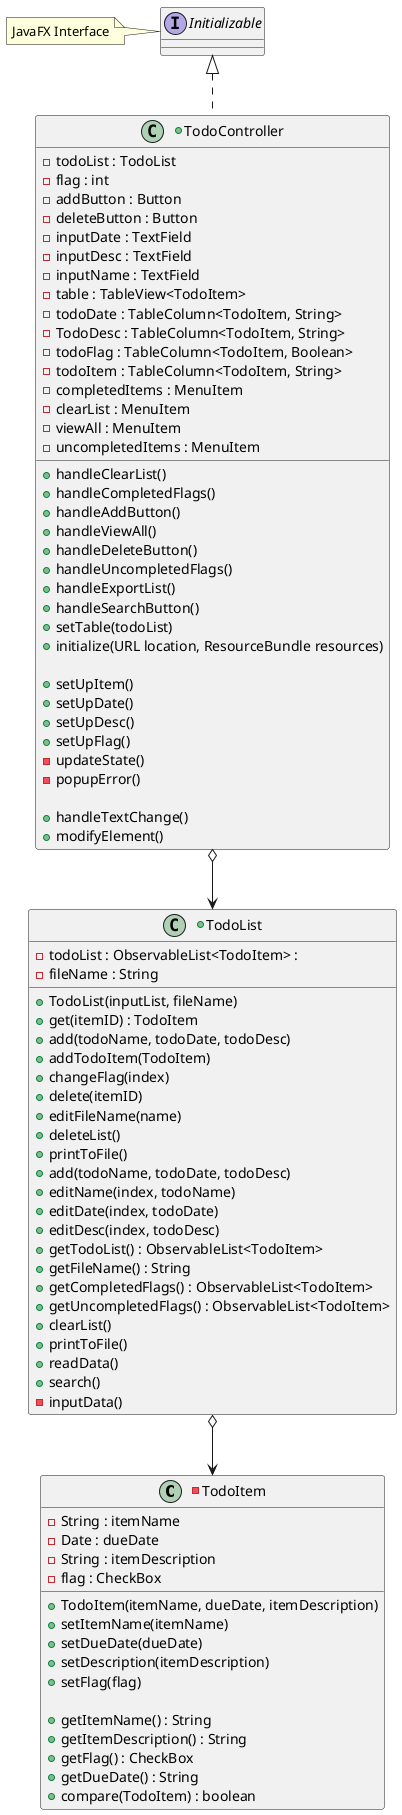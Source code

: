 @startuml
'https://plantuml.com/class-diagram

-class TodoItem {
    -String : itemName
    -Date : dueDate
    -String : itemDescription
    -flag : CheckBox
    +TodoItem(itemName, dueDate, itemDescription)
    +setItemName(itemName)
    +setDueDate(dueDate)
    +setDescription(itemDescription)
    +setFlag(flag)

    +getItemName() : String
    +getItemDescription() : String
    +getFlag() : CheckBox
    +getDueDate() : String
    +compare(TodoItem) : boolean
}
  TodoList o--> TodoItem
  TodoController o--> TodoList


+class TodoList {
    -todoList : ObservableList<TodoItem> :
    -fileName : String

    +TodoList(inputList, fileName)
    +get(itemID) : TodoItem
    +add(todoName, todoDate, todoDesc)
    +addTodoItem(TodoItem)
    +changeFlag(index)
    +delete(itemID)
    +editFileName(name)
    +deleteList()
    +printToFile()
    +add(todoName, todoDate, todoDesc)
    +editName(index, todoName)
    +editDate(index, todoDate)
    +editDesc(index, todoDesc)
    +getTodoList() : ObservableList<TodoItem>
    +getFileName() : String
    +getCompletedFlags() : ObservableList<TodoItem>
    +getUncompletedFlags() : ObservableList<TodoItem>
    +clearList()
    +printToFile()
    +readData()
    +search()
    -inputData()

}


+class TodoController implements Initializable {
    -todoList : TodoList
    -flag : int
    -addButton : Button
    -deleteButton : Button
    -inputDate : TextField
    -inputDesc : TextField
    -inputName : TextField
    -table : TableView<TodoItem>
    -todoDate : TableColumn<TodoItem, String>
    -TodoDesc : TableColumn<TodoItem, String>
    -todoFlag : TableColumn<TodoItem, Boolean>
    -todoItem : TableColumn<TodoItem, String>
    -completedItems : MenuItem
    -clearList : MenuItem
    -viewAll : MenuItem
    -uncompletedItems : MenuItem
    +handleClearList()
    +handleCompletedFlags()
    +handleAddButton()
    +handleViewAll()
    +handleDeleteButton()
    +handleUncompletedFlags()
    +handleExportList()
    +handleSearchButton()
    +setTable(todoList)
    +initialize(URL location, ResourceBundle resources)

    +setUpItem()
    +setUpDate()
    +setUpDesc()
    +setUpFlag()
    -updateState()
    -popupError()

    +handleTextChange()
    +modifyElement()
}
Interface Initializable
note left: JavaFX Interface



@enduml